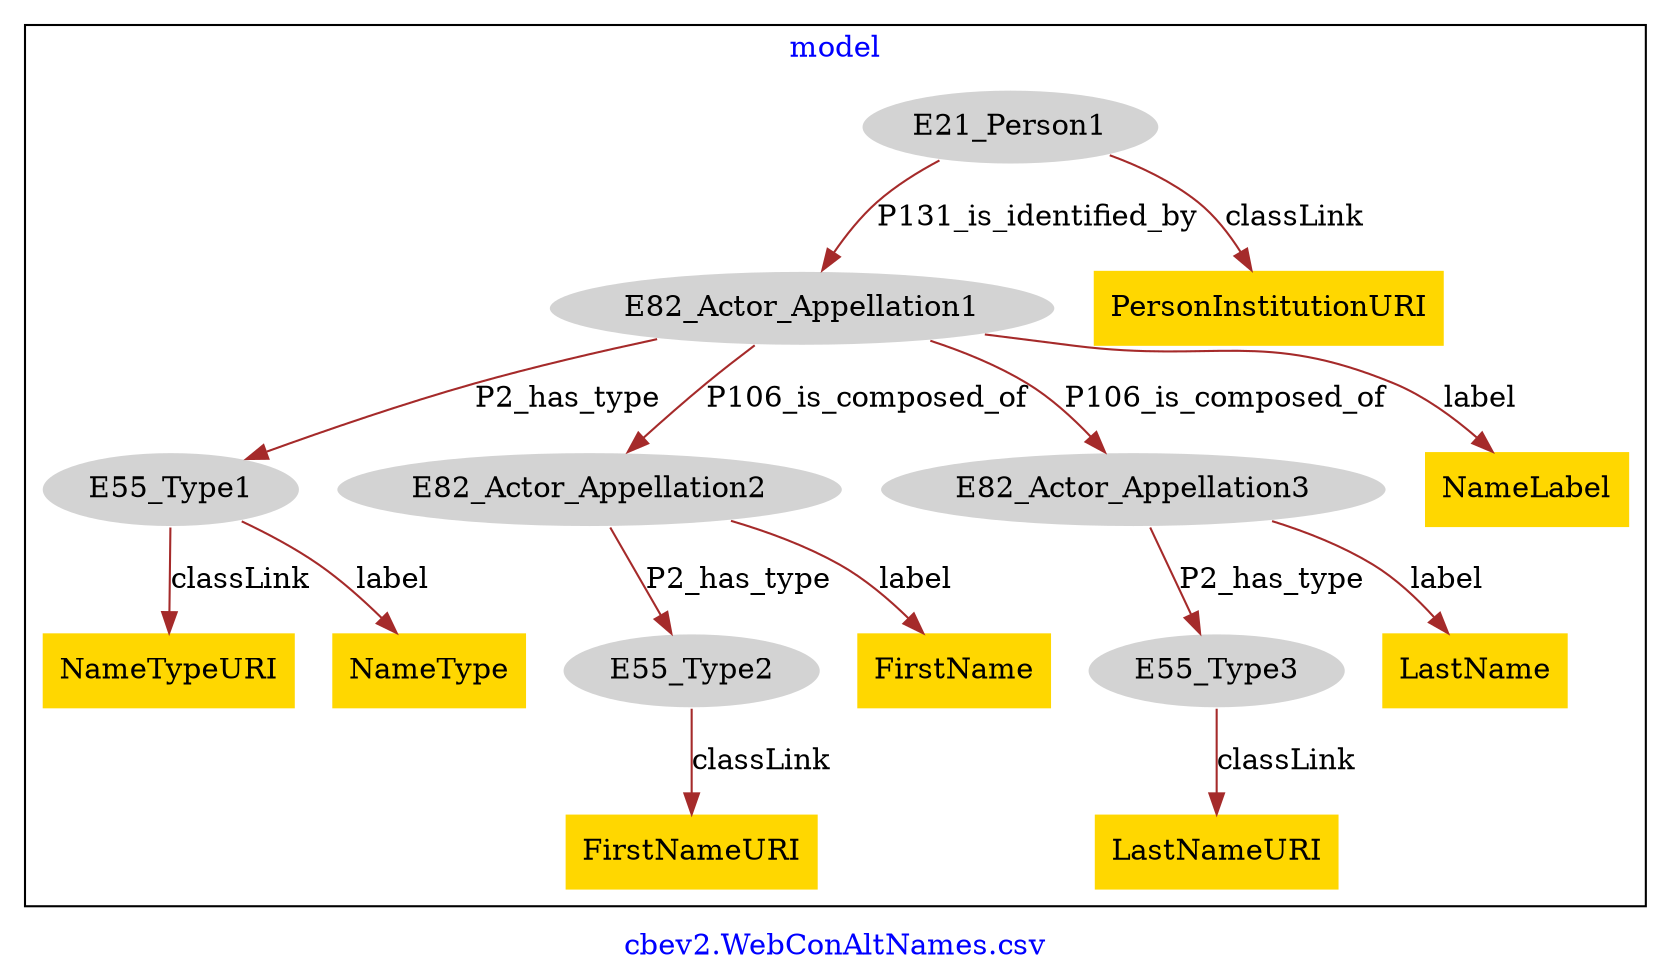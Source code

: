 digraph n0 {
fontcolor="blue"
remincross="true"
label="cbev2.WebConAltNames.csv"
subgraph cluster {
label="model"
n2[style="filled",color="white",fillcolor="lightgray",label="E21_Person1"];
n3[style="filled",color="white",fillcolor="lightgray",label="E82_Actor_Appellation1"];
n4[shape="plaintext",style="filled",fillcolor="gold",label="PersonInstitutionURI"];
n5[style="filled",color="white",fillcolor="lightgray",label="E55_Type1"];
n6[shape="plaintext",style="filled",fillcolor="gold",label="NameTypeURI"];
n7[shape="plaintext",style="filled",fillcolor="gold",label="NameType"];
n8[style="filled",color="white",fillcolor="lightgray",label="E55_Type2"];
n9[shape="plaintext",style="filled",fillcolor="gold",label="FirstNameURI"];
n10[style="filled",color="white",fillcolor="lightgray",label="E55_Type3"];
n11[shape="plaintext",style="filled",fillcolor="gold",label="LastNameURI"];
n12[style="filled",color="white",fillcolor="lightgray",label="E82_Actor_Appellation2"];
n13[style="filled",color="white",fillcolor="lightgray",label="E82_Actor_Appellation3"];
n14[shape="plaintext",style="filled",fillcolor="gold",label="NameLabel"];
n15[shape="plaintext",style="filled",fillcolor="gold",label="FirstName"];
n16[shape="plaintext",style="filled",fillcolor="gold",label="LastName"];
}
n2 -> n3[color="brown",fontcolor="black",label="P131_is_identified_by"]
n2 -> n4[color="brown",fontcolor="black",label="classLink"]
n5 -> n6[color="brown",fontcolor="black",label="classLink"]
n5 -> n7[color="brown",fontcolor="black",label="label"]
n8 -> n9[color="brown",fontcolor="black",label="classLink"]
n10 -> n11[color="brown",fontcolor="black",label="classLink"]
n3 -> n12[color="brown",fontcolor="black",label="P106_is_composed_of"]
n3 -> n13[color="brown",fontcolor="black",label="P106_is_composed_of"]
n3 -> n5[color="brown",fontcolor="black",label="P2_has_type"]
n3 -> n14[color="brown",fontcolor="black",label="label"]
n12 -> n8[color="brown",fontcolor="black",label="P2_has_type"]
n12 -> n15[color="brown",fontcolor="black",label="label"]
n13 -> n10[color="brown",fontcolor="black",label="P2_has_type"]
n13 -> n16[color="brown",fontcolor="black",label="label"]
}
